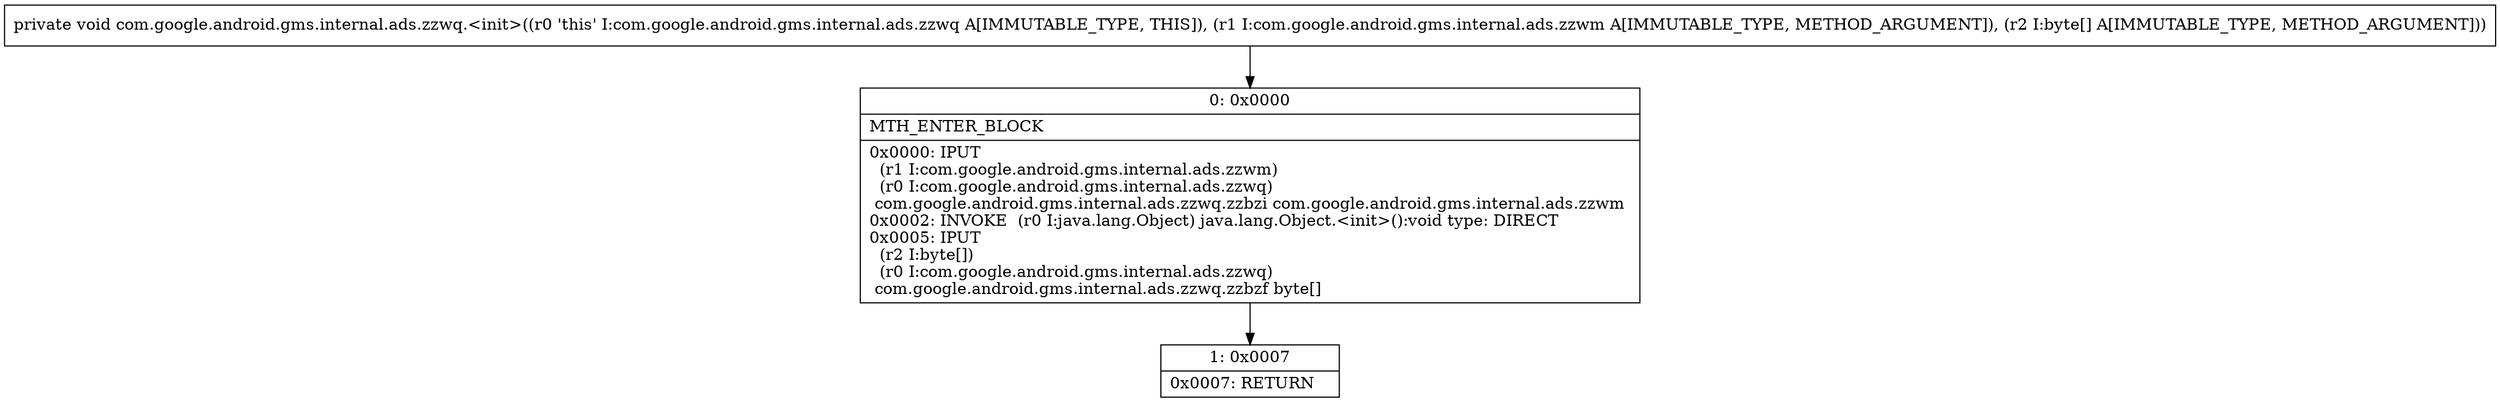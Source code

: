 digraph "CFG forcom.google.android.gms.internal.ads.zzwq.\<init\>(Lcom\/google\/android\/gms\/internal\/ads\/zzwm;[B)V" {
Node_0 [shape=record,label="{0\:\ 0x0000|MTH_ENTER_BLOCK\l|0x0000: IPUT  \l  (r1 I:com.google.android.gms.internal.ads.zzwm)\l  (r0 I:com.google.android.gms.internal.ads.zzwq)\l com.google.android.gms.internal.ads.zzwq.zzbzi com.google.android.gms.internal.ads.zzwm \l0x0002: INVOKE  (r0 I:java.lang.Object) java.lang.Object.\<init\>():void type: DIRECT \l0x0005: IPUT  \l  (r2 I:byte[])\l  (r0 I:com.google.android.gms.internal.ads.zzwq)\l com.google.android.gms.internal.ads.zzwq.zzbzf byte[] \l}"];
Node_1 [shape=record,label="{1\:\ 0x0007|0x0007: RETURN   \l}"];
MethodNode[shape=record,label="{private void com.google.android.gms.internal.ads.zzwq.\<init\>((r0 'this' I:com.google.android.gms.internal.ads.zzwq A[IMMUTABLE_TYPE, THIS]), (r1 I:com.google.android.gms.internal.ads.zzwm A[IMMUTABLE_TYPE, METHOD_ARGUMENT]), (r2 I:byte[] A[IMMUTABLE_TYPE, METHOD_ARGUMENT])) }"];
MethodNode -> Node_0;
Node_0 -> Node_1;
}

